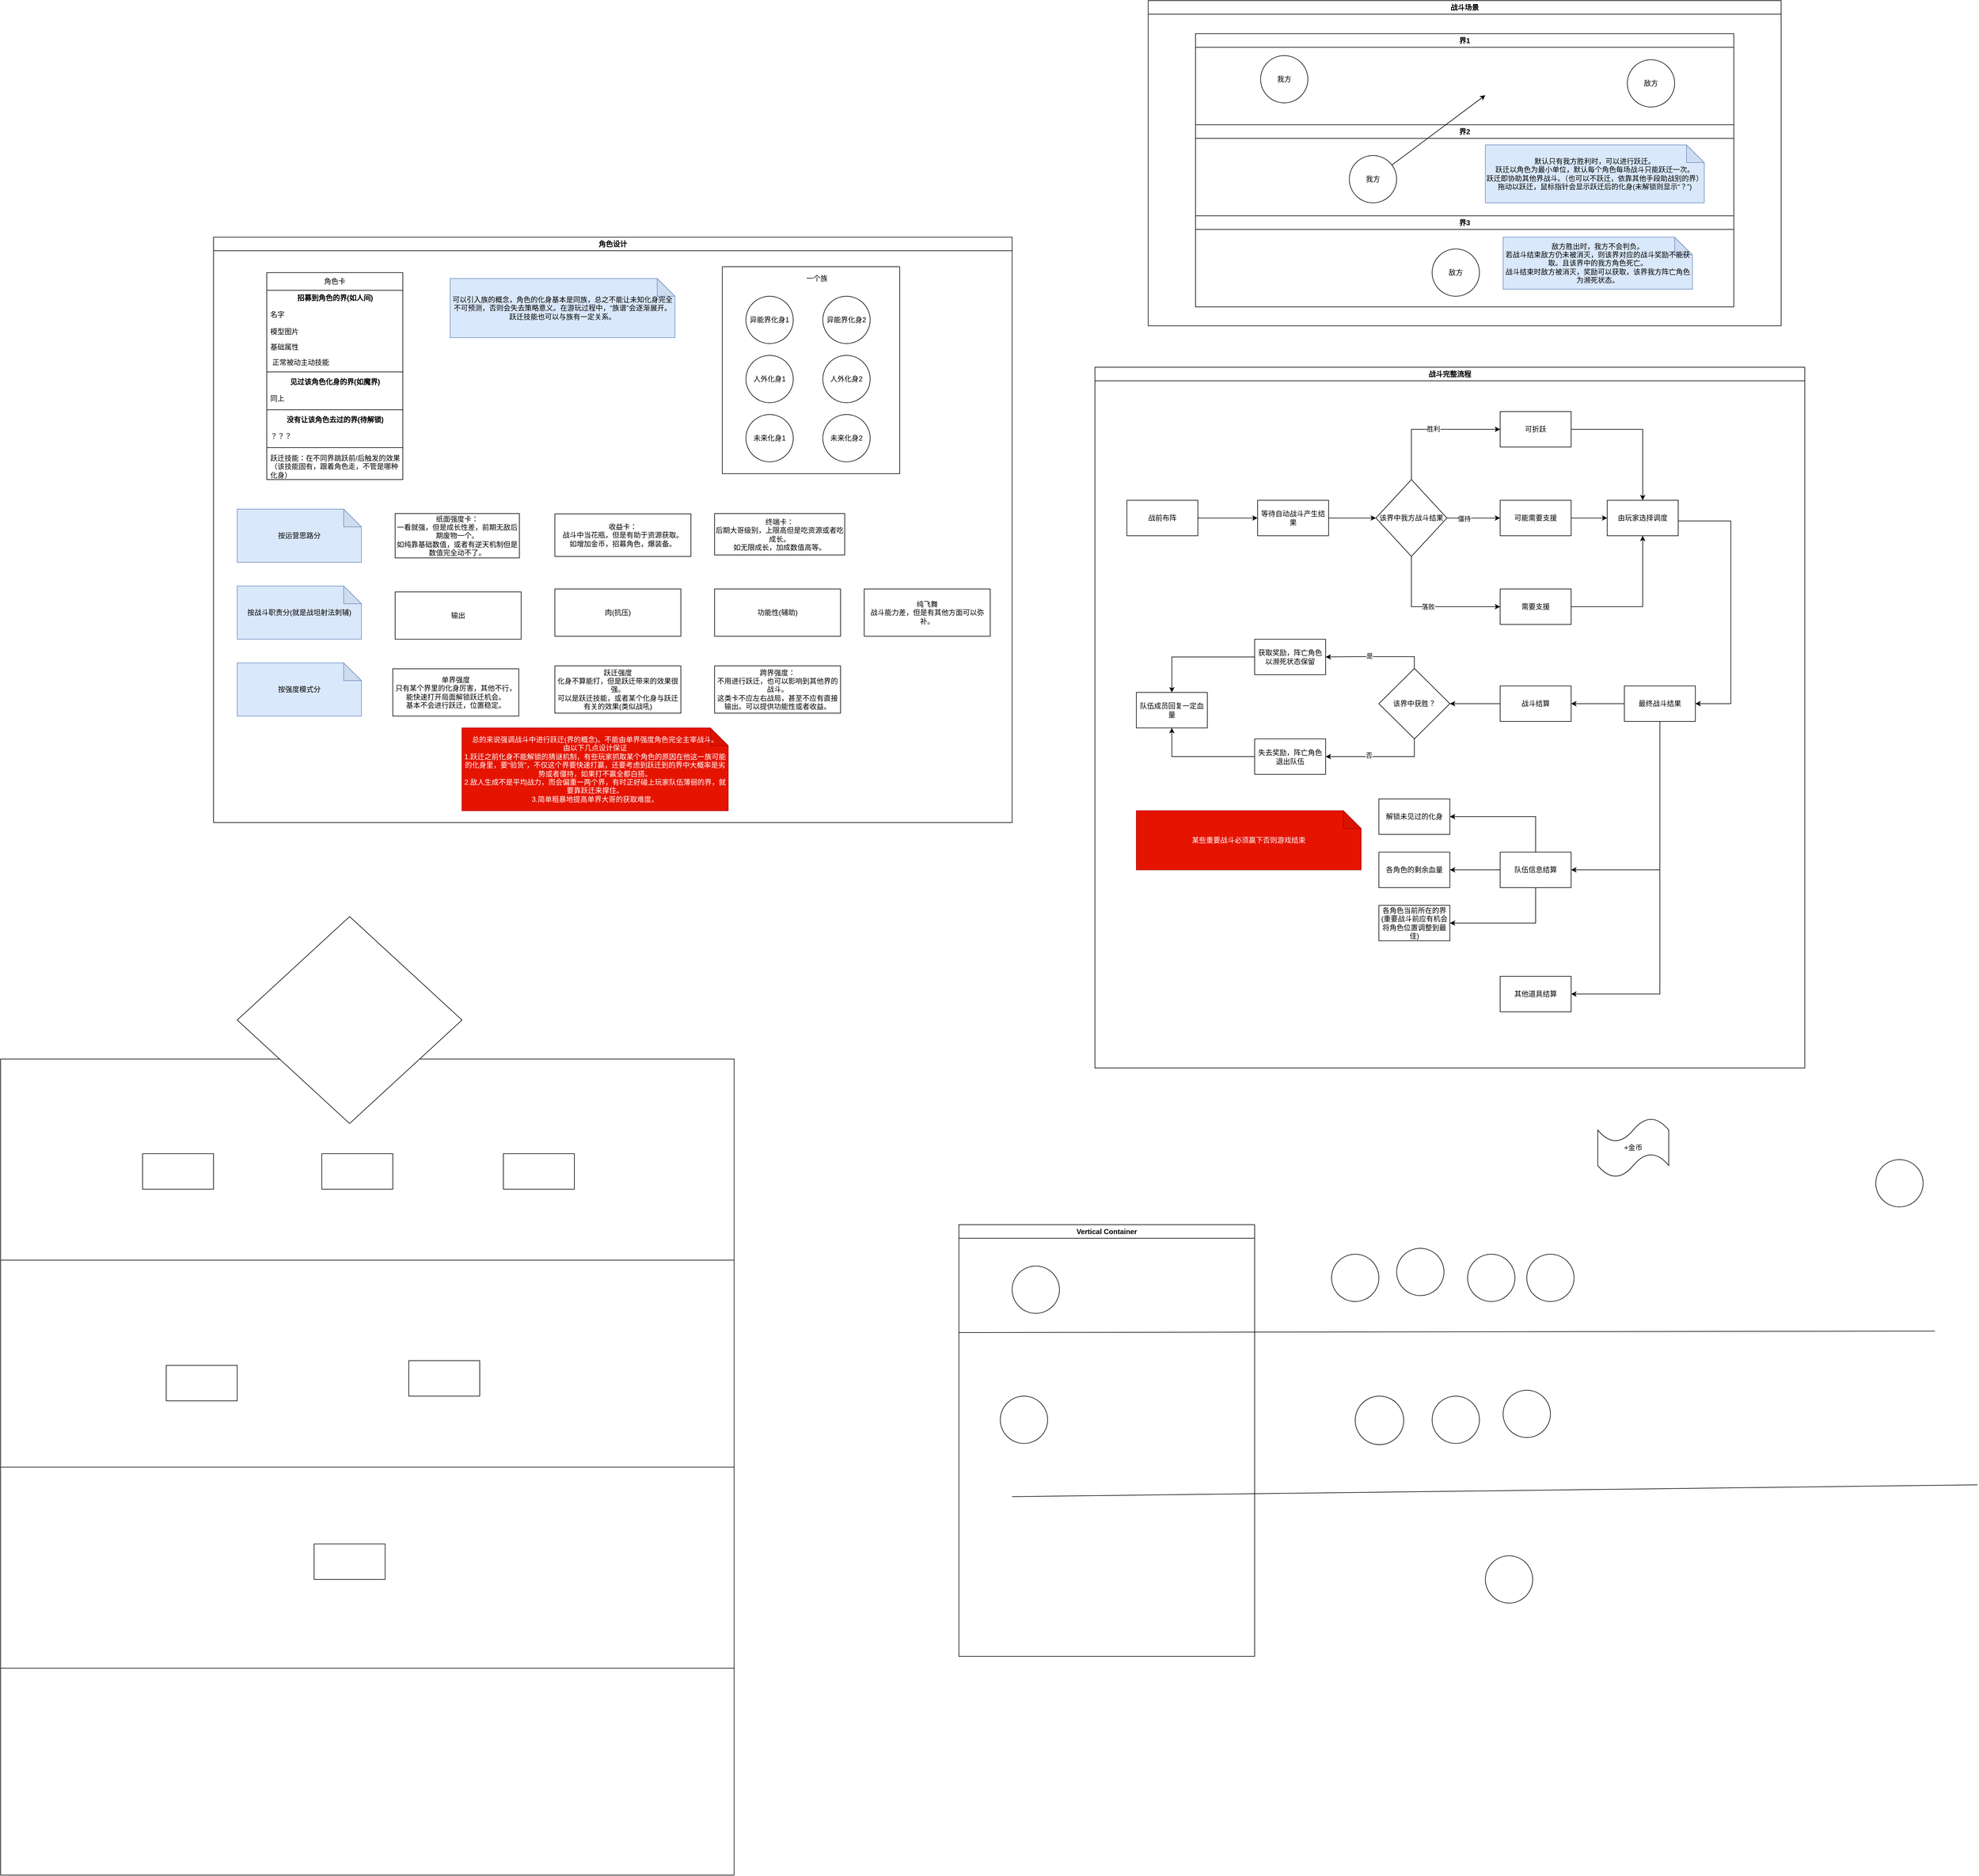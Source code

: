 <mxfile version="24.2.2" type="device">
  <diagram name="第 1 页" id="rUfabbWBfLY4oEphx8v-">
    <mxGraphModel dx="3552" dy="980" grid="1" gridSize="10" guides="1" tooltips="1" connect="1" arrows="1" fold="1" page="1" pageScale="1" pageWidth="827" pageHeight="1169" math="0" shadow="0">
      <root>
        <mxCell id="0" />
        <mxCell id="1" parent="0" />
        <mxCell id="XqKsK3HbnwIZBjqYY-Qo-3" value="角色卡" style="swimlane;fontStyle=0;childLayout=stackLayout;horizontal=1;startSize=30;horizontalStack=0;resizeParent=1;resizeParentMax=0;resizeLast=0;collapsible=1;marginBottom=0;whiteSpace=wrap;html=1;" parent="1" vertex="1">
          <mxGeometry x="-1040" y="490" width="230" height="350" as="geometry" />
        </mxCell>
        <mxCell id="XqKsK3HbnwIZBjqYY-Qo-9" value="招募到角色的界(如人间)" style="text;align=center;fontStyle=1;verticalAlign=middle;spacingLeft=3;spacingRight=3;strokeColor=none;rotatable=0;points=[[0,0.5],[1,0.5]];portConstraint=eastwest;html=1;" parent="XqKsK3HbnwIZBjqYY-Qo-3" vertex="1">
          <mxGeometry y="30" width="230" height="26" as="geometry" />
        </mxCell>
        <mxCell id="XqKsK3HbnwIZBjqYY-Qo-4" value="名字" style="text;strokeColor=none;fillColor=none;align=left;verticalAlign=middle;spacingLeft=4;spacingRight=4;overflow=hidden;points=[[0,0.5],[1,0.5]];portConstraint=eastwest;rotatable=0;whiteSpace=wrap;html=1;" parent="XqKsK3HbnwIZBjqYY-Qo-3" vertex="1">
          <mxGeometry y="56" width="230" height="30" as="geometry" />
        </mxCell>
        <mxCell id="XqKsK3HbnwIZBjqYY-Qo-10" value="模型图片" style="text;strokeColor=none;fillColor=none;align=left;verticalAlign=top;spacingLeft=4;spacingRight=4;overflow=hidden;rotatable=0;points=[[0,0.5],[1,0.5]];portConstraint=eastwest;whiteSpace=wrap;html=1;" parent="XqKsK3HbnwIZBjqYY-Qo-3" vertex="1">
          <mxGeometry y="86" width="230" height="26" as="geometry" />
        </mxCell>
        <mxCell id="XqKsK3HbnwIZBjqYY-Qo-12" value="基础属性" style="text;strokeColor=none;fillColor=none;align=left;verticalAlign=top;spacingLeft=4;spacingRight=4;overflow=hidden;rotatable=0;points=[[0,0.5],[1,0.5]];portConstraint=eastwest;whiteSpace=wrap;html=1;" parent="XqKsK3HbnwIZBjqYY-Qo-3" vertex="1">
          <mxGeometry y="112" width="230" height="26" as="geometry" />
        </mxCell>
        <mxCell id="XqKsK3HbnwIZBjqYY-Qo-13" value="&amp;nbsp;正常被动主动技能" style="text;strokeColor=none;fillColor=none;align=left;verticalAlign=top;spacingLeft=4;spacingRight=4;overflow=hidden;rotatable=0;points=[[0,0.5],[1,0.5]];portConstraint=eastwest;whiteSpace=wrap;html=1;" parent="XqKsK3HbnwIZBjqYY-Qo-3" vertex="1">
          <mxGeometry y="138" width="230" height="26" as="geometry" />
        </mxCell>
        <mxCell id="XqKsK3HbnwIZBjqYY-Qo-8" value="" style="line;strokeWidth=1;fillColor=none;align=left;verticalAlign=middle;spacingTop=-1;spacingLeft=3;spacingRight=3;rotatable=0;labelPosition=right;points=[];portConstraint=eastwest;strokeColor=inherit;" parent="XqKsK3HbnwIZBjqYY-Qo-3" vertex="1">
          <mxGeometry y="164" width="230" height="8" as="geometry" />
        </mxCell>
        <mxCell id="XqKsK3HbnwIZBjqYY-Qo-16" value="见过该角色化身的界(如魔界)" style="text;align=center;fontStyle=1;verticalAlign=middle;spacingLeft=3;spacingRight=3;strokeColor=none;rotatable=0;points=[[0,0.5],[1,0.5]];portConstraint=eastwest;html=1;" parent="XqKsK3HbnwIZBjqYY-Qo-3" vertex="1">
          <mxGeometry y="172" width="230" height="26" as="geometry" />
        </mxCell>
        <mxCell id="XqKsK3HbnwIZBjqYY-Qo-5" value="同上" style="text;strokeColor=none;fillColor=none;align=left;verticalAlign=middle;spacingLeft=4;spacingRight=4;overflow=hidden;points=[[0,0.5],[1,0.5]];portConstraint=eastwest;rotatable=0;whiteSpace=wrap;html=1;" parent="XqKsK3HbnwIZBjqYY-Qo-3" vertex="1">
          <mxGeometry y="198" width="230" height="30" as="geometry" />
        </mxCell>
        <mxCell id="XqKsK3HbnwIZBjqYY-Qo-15" value="" style="line;strokeWidth=1;fillColor=none;align=left;verticalAlign=middle;spacingTop=-1;spacingLeft=3;spacingRight=3;rotatable=0;labelPosition=right;points=[];portConstraint=eastwest;strokeColor=inherit;" parent="XqKsK3HbnwIZBjqYY-Qo-3" vertex="1">
          <mxGeometry y="228" width="230" height="8" as="geometry" />
        </mxCell>
        <mxCell id="XqKsK3HbnwIZBjqYY-Qo-17" value="没有让该角色去过的界(待解锁)" style="text;align=center;fontStyle=1;verticalAlign=middle;spacingLeft=3;spacingRight=3;strokeColor=none;rotatable=0;points=[[0,0.5],[1,0.5]];portConstraint=eastwest;html=1;" parent="XqKsK3HbnwIZBjqYY-Qo-3" vertex="1">
          <mxGeometry y="236" width="230" height="26" as="geometry" />
        </mxCell>
        <mxCell id="XqKsK3HbnwIZBjqYY-Qo-6" value="？？？" style="text;strokeColor=none;fillColor=none;align=left;verticalAlign=middle;spacingLeft=4;spacingRight=4;overflow=hidden;points=[[0,0.5],[1,0.5]];portConstraint=eastwest;rotatable=0;whiteSpace=wrap;html=1;" parent="XqKsK3HbnwIZBjqYY-Qo-3" vertex="1">
          <mxGeometry y="262" width="230" height="30" as="geometry" />
        </mxCell>
        <mxCell id="XqKsK3HbnwIZBjqYY-Qo-29" value="" style="line;strokeWidth=1;fillColor=none;align=left;verticalAlign=middle;spacingTop=-1;spacingLeft=3;spacingRight=3;rotatable=0;labelPosition=right;points=[];portConstraint=eastwest;strokeColor=inherit;" parent="XqKsK3HbnwIZBjqYY-Qo-3" vertex="1">
          <mxGeometry y="292" width="230" height="8" as="geometry" />
        </mxCell>
        <mxCell id="XqKsK3HbnwIZBjqYY-Qo-14" value="跃迁技能：在不同界跳跃前/后触发的效果（该技能固有，跟着角色走，不管是哪种化身）" style="text;strokeColor=none;fillColor=none;align=left;verticalAlign=top;spacingLeft=4;spacingRight=4;overflow=hidden;rotatable=0;points=[[0,0.5],[1,0.5]];portConstraint=eastwest;whiteSpace=wrap;html=1;" parent="XqKsK3HbnwIZBjqYY-Qo-3" vertex="1">
          <mxGeometry y="300" width="230" height="50" as="geometry" />
        </mxCell>
        <mxCell id="XqKsK3HbnwIZBjqYY-Qo-20" value="战斗场景" style="swimlane;whiteSpace=wrap;html=1;" parent="1" vertex="1">
          <mxGeometry x="450" y="30" width="1070" height="550" as="geometry" />
        </mxCell>
        <mxCell id="XqKsK3HbnwIZBjqYY-Qo-21" value="界1" style="swimlane;whiteSpace=wrap;html=1;" parent="XqKsK3HbnwIZBjqYY-Qo-20" vertex="1">
          <mxGeometry x="80" y="56" width="910" height="154" as="geometry" />
        </mxCell>
        <mxCell id="XqKsK3HbnwIZBjqYY-Qo-24" value="我方" style="ellipse;whiteSpace=wrap;html=1;aspect=fixed;" parent="XqKsK3HbnwIZBjqYY-Qo-21" vertex="1">
          <mxGeometry x="110" y="37" width="80" height="80" as="geometry" />
        </mxCell>
        <mxCell id="XqKsK3HbnwIZBjqYY-Qo-25" value="敌方" style="ellipse;whiteSpace=wrap;html=1;aspect=fixed;" parent="XqKsK3HbnwIZBjqYY-Qo-21" vertex="1">
          <mxGeometry x="730" y="44" width="80" height="80" as="geometry" />
        </mxCell>
        <mxCell id="XqKsK3HbnwIZBjqYY-Qo-22" value="界2" style="swimlane;whiteSpace=wrap;html=1;" parent="XqKsK3HbnwIZBjqYY-Qo-20" vertex="1">
          <mxGeometry x="80" y="210" width="910" height="154" as="geometry" />
        </mxCell>
        <mxCell id="XqKsK3HbnwIZBjqYY-Qo-26" value="我方" style="ellipse;whiteSpace=wrap;html=1;aspect=fixed;" parent="XqKsK3HbnwIZBjqYY-Qo-22" vertex="1">
          <mxGeometry x="260" y="52" width="80" height="80" as="geometry" />
        </mxCell>
        <mxCell id="XqKsK3HbnwIZBjqYY-Qo-27" value="" style="endArrow=classic;html=1;rounded=0;" parent="XqKsK3HbnwIZBjqYY-Qo-22" source="XqKsK3HbnwIZBjqYY-Qo-26" edge="1">
          <mxGeometry width="50" height="50" relative="1" as="geometry">
            <mxPoint x="520" y="110" as="sourcePoint" />
            <mxPoint x="490" y="-50" as="targetPoint" />
          </mxGeometry>
        </mxCell>
        <mxCell id="XqKsK3HbnwIZBjqYY-Qo-28" value="默认只有我方胜利时，可以进行跃迁。&lt;br&gt;跃迁以角色为最小单位，默认每个角色每场战斗只能跃迁一次。&lt;br&gt;跃迁即协助其他界战斗。（也可以不跃迁，依靠其他手段助战别的界）&lt;br&gt;拖动以跃迁，鼠标指针会显示跃迁后的化身(未解锁则显示“？”)" style="shape=note;whiteSpace=wrap;html=1;backgroundOutline=1;darkOpacity=0.05;fillColor=#dae8fc;strokeColor=#6c8ebf;" parent="XqKsK3HbnwIZBjqYY-Qo-22" vertex="1">
          <mxGeometry x="490" y="34" width="370" height="98" as="geometry" />
        </mxCell>
        <mxCell id="XqKsK3HbnwIZBjqYY-Qo-23" value="界3" style="swimlane;whiteSpace=wrap;html=1;" parent="XqKsK3HbnwIZBjqYY-Qo-20" vertex="1">
          <mxGeometry x="80" y="364" width="910" height="154" as="geometry" />
        </mxCell>
        <mxCell id="XqKsK3HbnwIZBjqYY-Qo-30" value="敌方" style="ellipse;whiteSpace=wrap;html=1;aspect=fixed;" parent="XqKsK3HbnwIZBjqYY-Qo-23" vertex="1">
          <mxGeometry x="400" y="56" width="80" height="80" as="geometry" />
        </mxCell>
        <mxCell id="XqKsK3HbnwIZBjqYY-Qo-35" value="敌方胜出时，我方不会判负。&lt;br&gt;若战斗结束敌方仍未被消灭，则该界对应的战斗奖励不能获取。且该界中的我方角色死亡。&lt;br&gt;战斗结束时敌方被消灭，奖励可以获取，该界我方阵亡角色为濒死状态。" style="shape=note;whiteSpace=wrap;html=1;backgroundOutline=1;darkOpacity=0.05;fillColor=#dae8fc;strokeColor=#6c8ebf;" parent="XqKsK3HbnwIZBjqYY-Qo-23" vertex="1">
          <mxGeometry x="520" y="36" width="320" height="88" as="geometry" />
        </mxCell>
        <mxCell id="XqKsK3HbnwIZBjqYY-Qo-84" value="战斗完整流程" style="swimlane;whiteSpace=wrap;html=1;" parent="1" vertex="1">
          <mxGeometry x="360" y="650" width="1200" height="1185" as="geometry" />
        </mxCell>
        <mxCell id="XqKsK3HbnwIZBjqYY-Qo-56" style="edgeStyle=orthogonalEdgeStyle;rounded=0;orthogonalLoop=1;jettySize=auto;html=1;" parent="XqKsK3HbnwIZBjqYY-Qo-84" source="XqKsK3HbnwIZBjqYY-Qo-36" target="XqKsK3HbnwIZBjqYY-Qo-37" edge="1">
          <mxGeometry relative="1" as="geometry" />
        </mxCell>
        <mxCell id="XqKsK3HbnwIZBjqYY-Qo-36" value="战前布阵" style="rounded=0;whiteSpace=wrap;html=1;" parent="XqKsK3HbnwIZBjqYY-Qo-84" vertex="1">
          <mxGeometry x="54" y="225" width="120" height="60" as="geometry" />
        </mxCell>
        <mxCell id="XqKsK3HbnwIZBjqYY-Qo-57" style="edgeStyle=orthogonalEdgeStyle;rounded=0;orthogonalLoop=1;jettySize=auto;html=1;" parent="XqKsK3HbnwIZBjqYY-Qo-84" source="XqKsK3HbnwIZBjqYY-Qo-37" target="XqKsK3HbnwIZBjqYY-Qo-38" edge="1">
          <mxGeometry relative="1" as="geometry" />
        </mxCell>
        <mxCell id="XqKsK3HbnwIZBjqYY-Qo-37" value="等待自动战斗产生结果" style="rounded=0;whiteSpace=wrap;html=1;" parent="XqKsK3HbnwIZBjqYY-Qo-84" vertex="1">
          <mxGeometry x="275" y="225" width="120" height="60" as="geometry" />
        </mxCell>
        <mxCell id="XqKsK3HbnwIZBjqYY-Qo-58" style="edgeStyle=orthogonalEdgeStyle;rounded=0;orthogonalLoop=1;jettySize=auto;html=1;" parent="XqKsK3HbnwIZBjqYY-Qo-84" source="XqKsK3HbnwIZBjqYY-Qo-38" target="XqKsK3HbnwIZBjqYY-Qo-41" edge="1">
          <mxGeometry relative="1" as="geometry" />
        </mxCell>
        <mxCell id="XqKsK3HbnwIZBjqYY-Qo-103" value="僵持" style="edgeLabel;html=1;align=center;verticalAlign=middle;resizable=0;points=[];" parent="XqKsK3HbnwIZBjqYY-Qo-58" vertex="1" connectable="0">
          <mxGeometry x="-0.364" y="-1" relative="1" as="geometry">
            <mxPoint as="offset" />
          </mxGeometry>
        </mxCell>
        <mxCell id="XqKsK3HbnwIZBjqYY-Qo-61" style="edgeStyle=orthogonalEdgeStyle;rounded=0;orthogonalLoop=1;jettySize=auto;html=1;" parent="XqKsK3HbnwIZBjqYY-Qo-84" source="XqKsK3HbnwIZBjqYY-Qo-38" target="XqKsK3HbnwIZBjqYY-Qo-39" edge="1">
          <mxGeometry relative="1" as="geometry">
            <Array as="points">
              <mxPoint x="535" y="105" />
            </Array>
          </mxGeometry>
        </mxCell>
        <mxCell id="XqKsK3HbnwIZBjqYY-Qo-102" value="胜利" style="edgeLabel;html=1;align=center;verticalAlign=middle;resizable=0;points=[];" parent="XqKsK3HbnwIZBjqYY-Qo-61" vertex="1" connectable="0">
          <mxGeometry x="0.032" y="1" relative="1" as="geometry">
            <mxPoint as="offset" />
          </mxGeometry>
        </mxCell>
        <mxCell id="XqKsK3HbnwIZBjqYY-Qo-38" value="该界中我方战斗结果" style="rhombus;whiteSpace=wrap;html=1;" parent="XqKsK3HbnwIZBjqYY-Qo-84" vertex="1">
          <mxGeometry x="475" y="190" width="120" height="130" as="geometry" />
        </mxCell>
        <mxCell id="XqKsK3HbnwIZBjqYY-Qo-62" style="edgeStyle=orthogonalEdgeStyle;rounded=0;orthogonalLoop=1;jettySize=auto;html=1;" parent="XqKsK3HbnwIZBjqYY-Qo-84" source="XqKsK3HbnwIZBjqYY-Qo-39" target="XqKsK3HbnwIZBjqYY-Qo-44" edge="1">
          <mxGeometry relative="1" as="geometry" />
        </mxCell>
        <mxCell id="XqKsK3HbnwIZBjqYY-Qo-39" value="可折跃" style="rounded=0;whiteSpace=wrap;html=1;" parent="XqKsK3HbnwIZBjqYY-Qo-84" vertex="1">
          <mxGeometry x="685" y="75" width="120" height="60" as="geometry" />
        </mxCell>
        <mxCell id="XqKsK3HbnwIZBjqYY-Qo-63" style="edgeStyle=orthogonalEdgeStyle;rounded=0;orthogonalLoop=1;jettySize=auto;html=1;" parent="XqKsK3HbnwIZBjqYY-Qo-84" source="XqKsK3HbnwIZBjqYY-Qo-41" target="XqKsK3HbnwIZBjqYY-Qo-44" edge="1">
          <mxGeometry relative="1" as="geometry" />
        </mxCell>
        <mxCell id="XqKsK3HbnwIZBjqYY-Qo-41" value="可能需要支援" style="rounded=0;whiteSpace=wrap;html=1;" parent="XqKsK3HbnwIZBjqYY-Qo-84" vertex="1">
          <mxGeometry x="685" y="225" width="120" height="60" as="geometry" />
        </mxCell>
        <mxCell id="XqKsK3HbnwIZBjqYY-Qo-64" style="edgeStyle=orthogonalEdgeStyle;rounded=0;orthogonalLoop=1;jettySize=auto;html=1;" parent="XqKsK3HbnwIZBjqYY-Qo-84" source="XqKsK3HbnwIZBjqYY-Qo-42" target="XqKsK3HbnwIZBjqYY-Qo-44" edge="1">
          <mxGeometry relative="1" as="geometry" />
        </mxCell>
        <mxCell id="XqKsK3HbnwIZBjqYY-Qo-42" value="需要支援" style="rounded=0;whiteSpace=wrap;html=1;" parent="XqKsK3HbnwIZBjqYY-Qo-84" vertex="1">
          <mxGeometry x="685" y="375" width="120" height="60" as="geometry" />
        </mxCell>
        <mxCell id="XqKsK3HbnwIZBjqYY-Qo-65" style="edgeStyle=orthogonalEdgeStyle;rounded=0;orthogonalLoop=1;jettySize=auto;html=1;" parent="XqKsK3HbnwIZBjqYY-Qo-84" source="XqKsK3HbnwIZBjqYY-Qo-44" target="XqKsK3HbnwIZBjqYY-Qo-45" edge="1">
          <mxGeometry relative="1" as="geometry">
            <mxPoint x="1165" y="610" as="targetPoint" />
            <mxPoint x="1075" y="300" as="sourcePoint" />
            <Array as="points">
              <mxPoint x="1075" y="260" />
              <mxPoint x="1075" y="569" />
            </Array>
          </mxGeometry>
        </mxCell>
        <mxCell id="XqKsK3HbnwIZBjqYY-Qo-44" value="由玩家选择调度" style="rounded=0;whiteSpace=wrap;html=1;" parent="XqKsK3HbnwIZBjqYY-Qo-84" vertex="1">
          <mxGeometry x="866" y="225" width="120" height="60" as="geometry" />
        </mxCell>
        <mxCell id="XqKsK3HbnwIZBjqYY-Qo-67" style="edgeStyle=orthogonalEdgeStyle;rounded=0;orthogonalLoop=1;jettySize=auto;html=1;" parent="XqKsK3HbnwIZBjqYY-Qo-84" source="XqKsK3HbnwIZBjqYY-Qo-45" target="XqKsK3HbnwIZBjqYY-Qo-50" edge="1">
          <mxGeometry relative="1" as="geometry" />
        </mxCell>
        <mxCell id="XqKsK3HbnwIZBjqYY-Qo-79" style="edgeStyle=orthogonalEdgeStyle;rounded=0;orthogonalLoop=1;jettySize=auto;html=1;" parent="XqKsK3HbnwIZBjqYY-Qo-84" source="XqKsK3HbnwIZBjqYY-Qo-45" target="XqKsK3HbnwIZBjqYY-Qo-51" edge="1">
          <mxGeometry relative="1" as="geometry">
            <Array as="points">
              <mxPoint x="955" y="850" />
            </Array>
          </mxGeometry>
        </mxCell>
        <mxCell id="XqKsK3HbnwIZBjqYY-Qo-83" style="edgeStyle=orthogonalEdgeStyle;rounded=0;orthogonalLoop=1;jettySize=auto;html=1;" parent="XqKsK3HbnwIZBjqYY-Qo-84" source="XqKsK3HbnwIZBjqYY-Qo-45" target="XqKsK3HbnwIZBjqYY-Qo-55" edge="1">
          <mxGeometry relative="1" as="geometry">
            <Array as="points">
              <mxPoint x="955" y="1060" />
            </Array>
          </mxGeometry>
        </mxCell>
        <mxCell id="XqKsK3HbnwIZBjqYY-Qo-45" value="最终战斗结果" style="rounded=0;whiteSpace=wrap;html=1;" parent="XqKsK3HbnwIZBjqYY-Qo-84" vertex="1">
          <mxGeometry x="895" y="539" width="120" height="60" as="geometry" />
        </mxCell>
        <mxCell id="XqKsK3HbnwIZBjqYY-Qo-71" style="edgeStyle=orthogonalEdgeStyle;rounded=0;orthogonalLoop=1;jettySize=auto;html=1;exitX=0.5;exitY=0;exitDx=0;exitDy=0;" parent="XqKsK3HbnwIZBjqYY-Qo-84" source="XqKsK3HbnwIZBjqYY-Qo-46" target="XqKsK3HbnwIZBjqYY-Qo-47" edge="1">
          <mxGeometry relative="1" as="geometry">
            <mxPoint x="435" y="480" as="targetPoint" />
          </mxGeometry>
        </mxCell>
        <mxCell id="XqKsK3HbnwIZBjqYY-Qo-106" value="是" style="edgeLabel;html=1;align=center;verticalAlign=middle;resizable=0;points=[];" parent="XqKsK3HbnwIZBjqYY-Qo-71" vertex="1" connectable="0">
          <mxGeometry x="0.126" y="-2" relative="1" as="geometry">
            <mxPoint as="offset" />
          </mxGeometry>
        </mxCell>
        <mxCell id="XqKsK3HbnwIZBjqYY-Qo-74" style="edgeStyle=orthogonalEdgeStyle;rounded=0;orthogonalLoop=1;jettySize=auto;html=1;exitX=0.5;exitY=1;exitDx=0;exitDy=0;" parent="XqKsK3HbnwIZBjqYY-Qo-84" source="XqKsK3HbnwIZBjqYY-Qo-46" target="XqKsK3HbnwIZBjqYY-Qo-48" edge="1">
          <mxGeometry relative="1" as="geometry" />
        </mxCell>
        <mxCell id="XqKsK3HbnwIZBjqYY-Qo-107" value="否" style="edgeLabel;html=1;align=center;verticalAlign=middle;resizable=0;points=[];" parent="XqKsK3HbnwIZBjqYY-Qo-74" vertex="1" connectable="0">
          <mxGeometry x="0.178" y="-3" relative="1" as="geometry">
            <mxPoint x="-1" as="offset" />
          </mxGeometry>
        </mxCell>
        <mxCell id="XqKsK3HbnwIZBjqYY-Qo-46" value="该界中获胜？" style="rhombus;whiteSpace=wrap;html=1;" parent="XqKsK3HbnwIZBjqYY-Qo-84" vertex="1">
          <mxGeometry x="480" y="509.5" width="120" height="119" as="geometry" />
        </mxCell>
        <mxCell id="XqKsK3HbnwIZBjqYY-Qo-77" style="edgeStyle=orthogonalEdgeStyle;rounded=0;orthogonalLoop=1;jettySize=auto;html=1;" parent="XqKsK3HbnwIZBjqYY-Qo-84" source="XqKsK3HbnwIZBjqYY-Qo-47" target="XqKsK3HbnwIZBjqYY-Qo-49" edge="1">
          <mxGeometry relative="1" as="geometry" />
        </mxCell>
        <mxCell id="XqKsK3HbnwIZBjqYY-Qo-47" value="获取奖励，阵亡角色以濒死状态保留" style="rounded=0;whiteSpace=wrap;html=1;" parent="XqKsK3HbnwIZBjqYY-Qo-84" vertex="1">
          <mxGeometry x="270" y="460" width="120" height="60" as="geometry" />
        </mxCell>
        <mxCell id="XqKsK3HbnwIZBjqYY-Qo-78" style="edgeStyle=orthogonalEdgeStyle;rounded=0;orthogonalLoop=1;jettySize=auto;html=1;" parent="XqKsK3HbnwIZBjqYY-Qo-84" source="XqKsK3HbnwIZBjqYY-Qo-48" target="XqKsK3HbnwIZBjqYY-Qo-49" edge="1">
          <mxGeometry relative="1" as="geometry" />
        </mxCell>
        <mxCell id="XqKsK3HbnwIZBjqYY-Qo-48" value="失去奖励，阵亡角色退出队伍" style="rounded=0;whiteSpace=wrap;html=1;" parent="XqKsK3HbnwIZBjqYY-Qo-84" vertex="1">
          <mxGeometry x="270" y="628.5" width="120" height="60" as="geometry" />
        </mxCell>
        <mxCell id="XqKsK3HbnwIZBjqYY-Qo-49" value="队伍成员回复一定血量" style="rounded=0;whiteSpace=wrap;html=1;" parent="XqKsK3HbnwIZBjqYY-Qo-84" vertex="1">
          <mxGeometry x="70" y="550" width="120" height="60" as="geometry" />
        </mxCell>
        <mxCell id="XqKsK3HbnwIZBjqYY-Qo-68" style="edgeStyle=orthogonalEdgeStyle;rounded=0;orthogonalLoop=1;jettySize=auto;html=1;" parent="XqKsK3HbnwIZBjqYY-Qo-84" source="XqKsK3HbnwIZBjqYY-Qo-50" target="XqKsK3HbnwIZBjqYY-Qo-46" edge="1">
          <mxGeometry relative="1" as="geometry" />
        </mxCell>
        <mxCell id="XqKsK3HbnwIZBjqYY-Qo-50" value="战斗结算" style="rounded=0;whiteSpace=wrap;html=1;" parent="XqKsK3HbnwIZBjqYY-Qo-84" vertex="1">
          <mxGeometry x="685" y="539" width="120" height="60" as="geometry" />
        </mxCell>
        <mxCell id="XqKsK3HbnwIZBjqYY-Qo-80" style="edgeStyle=orthogonalEdgeStyle;rounded=0;orthogonalLoop=1;jettySize=auto;html=1;" parent="XqKsK3HbnwIZBjqYY-Qo-84" source="XqKsK3HbnwIZBjqYY-Qo-51" target="XqKsK3HbnwIZBjqYY-Qo-52" edge="1">
          <mxGeometry relative="1" as="geometry">
            <Array as="points">
              <mxPoint x="745" y="760" />
            </Array>
          </mxGeometry>
        </mxCell>
        <mxCell id="XqKsK3HbnwIZBjqYY-Qo-81" style="edgeStyle=orthogonalEdgeStyle;rounded=0;orthogonalLoop=1;jettySize=auto;html=1;" parent="XqKsK3HbnwIZBjqYY-Qo-84" source="XqKsK3HbnwIZBjqYY-Qo-51" target="XqKsK3HbnwIZBjqYY-Qo-53" edge="1">
          <mxGeometry relative="1" as="geometry" />
        </mxCell>
        <mxCell id="XqKsK3HbnwIZBjqYY-Qo-82" style="edgeStyle=orthogonalEdgeStyle;rounded=0;orthogonalLoop=1;jettySize=auto;html=1;" parent="XqKsK3HbnwIZBjqYY-Qo-84" source="XqKsK3HbnwIZBjqYY-Qo-51" target="XqKsK3HbnwIZBjqYY-Qo-54" edge="1">
          <mxGeometry relative="1" as="geometry">
            <Array as="points">
              <mxPoint x="745" y="940" />
            </Array>
          </mxGeometry>
        </mxCell>
        <mxCell id="XqKsK3HbnwIZBjqYY-Qo-51" value="队伍信息结算" style="rounded=0;whiteSpace=wrap;html=1;" parent="XqKsK3HbnwIZBjqYY-Qo-84" vertex="1">
          <mxGeometry x="685" y="820" width="120" height="60" as="geometry" />
        </mxCell>
        <mxCell id="XqKsK3HbnwIZBjqYY-Qo-52" value="解锁未见过的化身" style="rounded=0;whiteSpace=wrap;html=1;" parent="XqKsK3HbnwIZBjqYY-Qo-84" vertex="1">
          <mxGeometry x="480" y="730" width="120" height="60" as="geometry" />
        </mxCell>
        <mxCell id="XqKsK3HbnwIZBjqYY-Qo-53" value="各角色的剩余血量" style="rounded=0;whiteSpace=wrap;html=1;" parent="XqKsK3HbnwIZBjqYY-Qo-84" vertex="1">
          <mxGeometry x="480" y="820" width="120" height="60" as="geometry" />
        </mxCell>
        <mxCell id="XqKsK3HbnwIZBjqYY-Qo-54" value="各角色当前所在的界&lt;br&gt;(重要战斗前应有机会将角色位置调整到最佳)" style="rounded=0;whiteSpace=wrap;html=1;" parent="XqKsK3HbnwIZBjqYY-Qo-84" vertex="1">
          <mxGeometry x="480" y="910" width="120" height="60" as="geometry" />
        </mxCell>
        <mxCell id="XqKsK3HbnwIZBjqYY-Qo-55" value="其他道具结算" style="rounded=0;whiteSpace=wrap;html=1;" parent="XqKsK3HbnwIZBjqYY-Qo-84" vertex="1">
          <mxGeometry x="685" y="1030" width="120" height="60" as="geometry" />
        </mxCell>
        <mxCell id="XqKsK3HbnwIZBjqYY-Qo-60" style="edgeStyle=orthogonalEdgeStyle;rounded=0;orthogonalLoop=1;jettySize=auto;html=1;exitX=0.5;exitY=1;exitDx=0;exitDy=0;" parent="XqKsK3HbnwIZBjqYY-Qo-84" source="XqKsK3HbnwIZBjqYY-Qo-38" target="XqKsK3HbnwIZBjqYY-Qo-42" edge="1">
          <mxGeometry relative="1" as="geometry">
            <mxPoint x="605" y="265" as="sourcePoint" />
            <mxPoint x="695" y="265" as="targetPoint" />
            <Array as="points">
              <mxPoint x="535" y="405" />
            </Array>
          </mxGeometry>
        </mxCell>
        <mxCell id="XqKsK3HbnwIZBjqYY-Qo-105" value="落败" style="edgeLabel;html=1;align=center;verticalAlign=middle;resizable=0;points=[];" parent="XqKsK3HbnwIZBjqYY-Qo-60" vertex="1" connectable="0">
          <mxGeometry x="-0.041" relative="1" as="geometry">
            <mxPoint as="offset" />
          </mxGeometry>
        </mxCell>
        <mxCell id="XqKsK3HbnwIZBjqYY-Qo-101" value="某些重要战斗必须赢下否则游戏结束" style="shape=note;whiteSpace=wrap;html=1;backgroundOutline=1;darkOpacity=0.05;fillColor=#e51400;strokeColor=#B20000;fontColor=#ffffff;" parent="XqKsK3HbnwIZBjqYY-Qo-84" vertex="1">
          <mxGeometry x="70" y="750" width="380" height="100" as="geometry" />
        </mxCell>
        <mxCell id="XqKsK3HbnwIZBjqYY-Qo-85" value="角色设计" style="swimlane;whiteSpace=wrap;html=1;" parent="1" vertex="1">
          <mxGeometry x="-1130" y="430" width="1350" height="990" as="geometry" />
        </mxCell>
        <mxCell id="XqKsK3HbnwIZBjqYY-Qo-86" value="按运营思路分" style="shape=note;whiteSpace=wrap;html=1;backgroundOutline=1;darkOpacity=0.05;fillColor=#dae8fc;strokeColor=#6c8ebf;" parent="XqKsK3HbnwIZBjqYY-Qo-85" vertex="1">
          <mxGeometry x="40" y="460" width="210" height="90" as="geometry" />
        </mxCell>
        <mxCell id="XqKsK3HbnwIZBjqYY-Qo-87" value="纸面强度卡：&lt;div&gt;一看就强，但是成长性差，前期无敌后期废物一个。&lt;br&gt;如纯靠基础数值，或者有逆天机制但是数值完全动不了。&lt;/div&gt;" style="rounded=0;whiteSpace=wrap;html=1;" parent="XqKsK3HbnwIZBjqYY-Qo-85" vertex="1">
          <mxGeometry x="307" y="467.5" width="210" height="75" as="geometry" />
        </mxCell>
        <mxCell id="XqKsK3HbnwIZBjqYY-Qo-88" value="收益卡：&lt;br&gt;战斗中当花瓶，但是有助于资源获取。&lt;br&gt;如增加金币，招募角色，爆装备。" style="rounded=0;whiteSpace=wrap;html=1;" parent="XqKsK3HbnwIZBjqYY-Qo-85" vertex="1">
          <mxGeometry x="577" y="468" width="230" height="72" as="geometry" />
        </mxCell>
        <mxCell id="XqKsK3HbnwIZBjqYY-Qo-89" value="终端卡：&lt;div&gt;后期大哥级别，上限高但是吃资源或者吃成长。&lt;br&gt;如无限成长，加成数值高等。&lt;/div&gt;" style="rounded=0;whiteSpace=wrap;html=1;" parent="XqKsK3HbnwIZBjqYY-Qo-85" vertex="1">
          <mxGeometry x="847" y="467.5" width="220" height="70" as="geometry" />
        </mxCell>
        <mxCell id="XqKsK3HbnwIZBjqYY-Qo-90" value="按战斗职责分(就是战坦射法刺辅)" style="shape=note;whiteSpace=wrap;html=1;backgroundOutline=1;darkOpacity=0.05;fillColor=#dae8fc;strokeColor=#6c8ebf;" parent="XqKsK3HbnwIZBjqYY-Qo-85" vertex="1">
          <mxGeometry x="40" y="590" width="210" height="90" as="geometry" />
        </mxCell>
        <mxCell id="XqKsK3HbnwIZBjqYY-Qo-91" value="输出" style="rounded=0;whiteSpace=wrap;html=1;" parent="XqKsK3HbnwIZBjqYY-Qo-85" vertex="1">
          <mxGeometry x="307" y="600" width="213" height="80" as="geometry" />
        </mxCell>
        <mxCell id="XqKsK3HbnwIZBjqYY-Qo-92" value="肉(抗压)" style="rounded=0;whiteSpace=wrap;html=1;" parent="XqKsK3HbnwIZBjqYY-Qo-85" vertex="1">
          <mxGeometry x="577" y="595" width="213" height="80" as="geometry" />
        </mxCell>
        <mxCell id="XqKsK3HbnwIZBjqYY-Qo-93" value="功能性(辅助)" style="rounded=0;whiteSpace=wrap;html=1;" parent="XqKsK3HbnwIZBjqYY-Qo-85" vertex="1">
          <mxGeometry x="847" y="595" width="213" height="80" as="geometry" />
        </mxCell>
        <mxCell id="XqKsK3HbnwIZBjqYY-Qo-94" value="按强度模式分" style="shape=note;whiteSpace=wrap;html=1;backgroundOutline=1;darkOpacity=0.05;fillColor=#dae8fc;strokeColor=#6c8ebf;" parent="XqKsK3HbnwIZBjqYY-Qo-85" vertex="1">
          <mxGeometry x="40" y="720" width="210" height="90" as="geometry" />
        </mxCell>
        <mxCell id="XqKsK3HbnwIZBjqYY-Qo-95" value="单界强度&lt;br&gt;只有某个界里的化身厉害，其他不行，能快速打开局面解锁跃迁机会。&lt;br&gt;基本不会进行跃迁，位置稳定。" style="rounded=0;whiteSpace=wrap;html=1;" parent="XqKsK3HbnwIZBjqYY-Qo-85" vertex="1">
          <mxGeometry x="303" y="730" width="213" height="80" as="geometry" />
        </mxCell>
        <mxCell id="XqKsK3HbnwIZBjqYY-Qo-96" value="跃迁强度&lt;br&gt;化身不算能打，但是跃迁带来的效果很强。&lt;br&gt;可以是跃迁技能，或者某个化身与跃迁有关的效果(类似战吼)" style="rounded=0;whiteSpace=wrap;html=1;" parent="XqKsK3HbnwIZBjqYY-Qo-85" vertex="1">
          <mxGeometry x="577" y="725" width="213" height="80" as="geometry" />
        </mxCell>
        <mxCell id="XqKsK3HbnwIZBjqYY-Qo-97" value="跨界强度：&lt;br&gt;不用进行跃迁，也可以影响到其他界的战斗。&lt;br&gt;这类卡不应左右战局，甚至不应有直接输出。可以提供功能性或者收益。" style="rounded=0;whiteSpace=wrap;html=1;" parent="XqKsK3HbnwIZBjqYY-Qo-85" vertex="1">
          <mxGeometry x="847" y="725" width="213" height="80" as="geometry" />
        </mxCell>
        <mxCell id="XqKsK3HbnwIZBjqYY-Qo-98" value="可以引入族的概念，角色的化身基本是同族，总之不能让未知化身完全不可预测，否则会失去策略意义。在游玩过程中，“族谱”会逐渐展开。&lt;br&gt;跃迁技能也可以与族有一定关系。" style="shape=note;whiteSpace=wrap;html=1;backgroundOutline=1;darkOpacity=0.05;fillColor=#dae8fc;strokeColor=#6c8ebf;" parent="XqKsK3HbnwIZBjqYY-Qo-85" vertex="1">
          <mxGeometry x="400" y="70" width="380" height="100" as="geometry" />
        </mxCell>
        <mxCell id="XqKsK3HbnwIZBjqYY-Qo-99" value="总的来说强调战斗中进行跃迁(界的概念)。不能由单界强度角色完全主宰战斗。&lt;br&gt;由以下几点设计保证&lt;br&gt;1.跃迁之前化身不能解锁的猜谜机制，有些玩家抓取某个角色的原因在他这一族可能的化身里，要“验货”，不仅这个界要快速打赢，还要考虑到跃迁到的界中大概率是劣势或者僵持，如果打不赢全都白搭。&lt;br&gt;2.敌人生成不是平均战力，而会偏重一两个界，有时正好碰上玩家队伍薄弱的界，就要靠跃迁来撑住。&lt;br&gt;3.简单粗暴地提高单界大哥的获取难度。" style="shape=note;whiteSpace=wrap;html=1;backgroundOutline=1;darkOpacity=0.05;fillColor=#e51400;strokeColor=#B20000;fontColor=#ffffff;" parent="XqKsK3HbnwIZBjqYY-Qo-85" vertex="1">
          <mxGeometry x="420" y="830" width="450" height="140" as="geometry" />
        </mxCell>
        <mxCell id="XqKsK3HbnwIZBjqYY-Qo-100" value="纯飞舞&lt;br&gt;战斗能力差，但是有其他方面可以弥补。" style="rounded=0;whiteSpace=wrap;html=1;" parent="XqKsK3HbnwIZBjqYY-Qo-85" vertex="1">
          <mxGeometry x="1100" y="595" width="213" height="80" as="geometry" />
        </mxCell>
        <mxCell id="Cr3YdzHvAbcoI9NFojB_-23" value="一个族" style="text;html=1;align=center;verticalAlign=middle;whiteSpace=wrap;rounded=0;" vertex="1" parent="XqKsK3HbnwIZBjqYY-Qo-85">
          <mxGeometry x="960" y="50" width="120" height="40" as="geometry" />
        </mxCell>
        <mxCell id="Cr3YdzHvAbcoI9NFojB_-42" value="异能界化身1" style="ellipse;whiteSpace=wrap;html=1;aspect=fixed;" vertex="1" parent="XqKsK3HbnwIZBjqYY-Qo-85">
          <mxGeometry x="900" y="100" width="80" height="80" as="geometry" />
        </mxCell>
        <mxCell id="Cr3YdzHvAbcoI9NFojB_-44" value="人外化身1" style="ellipse;whiteSpace=wrap;html=1;aspect=fixed;" vertex="1" parent="XqKsK3HbnwIZBjqYY-Qo-85">
          <mxGeometry x="900" y="200" width="80" height="80" as="geometry" />
        </mxCell>
        <mxCell id="Cr3YdzHvAbcoI9NFojB_-45" value="未来化身1" style="ellipse;whiteSpace=wrap;html=1;aspect=fixed;" vertex="1" parent="XqKsK3HbnwIZBjqYY-Qo-85">
          <mxGeometry x="900" y="300" width="80" height="80" as="geometry" />
        </mxCell>
        <mxCell id="Cr3YdzHvAbcoI9NFojB_-46" value="异能界化身2" style="ellipse;whiteSpace=wrap;html=1;aspect=fixed;" vertex="1" parent="XqKsK3HbnwIZBjqYY-Qo-85">
          <mxGeometry x="1030" y="100" width="80" height="80" as="geometry" />
        </mxCell>
        <mxCell id="Cr3YdzHvAbcoI9NFojB_-47" value="人外化身2" style="ellipse;whiteSpace=wrap;html=1;aspect=fixed;" vertex="1" parent="XqKsK3HbnwIZBjqYY-Qo-85">
          <mxGeometry x="1030" y="200" width="80" height="80" as="geometry" />
        </mxCell>
        <mxCell id="Cr3YdzHvAbcoI9NFojB_-48" value="未来化身2" style="ellipse;whiteSpace=wrap;html=1;aspect=fixed;" vertex="1" parent="XqKsK3HbnwIZBjqYY-Qo-85">
          <mxGeometry x="1030" y="300" width="80" height="80" as="geometry" />
        </mxCell>
        <mxCell id="Cr3YdzHvAbcoI9NFojB_-49" value="" style="swimlane;startSize=0;" vertex="1" parent="XqKsK3HbnwIZBjqYY-Qo-85">
          <mxGeometry x="860" y="50" width="300" height="350" as="geometry" />
        </mxCell>
        <mxCell id="kT27sdp81ouVYo39qiSc-9" value="" style="rounded=0;whiteSpace=wrap;html=1;" parent="1" vertex="1">
          <mxGeometry x="-1490" y="1820" width="1240" height="350" as="geometry" />
        </mxCell>
        <mxCell id="kT27sdp81ouVYo39qiSc-10" value="" style="rounded=0;whiteSpace=wrap;html=1;" parent="1" vertex="1">
          <mxGeometry x="-1250" y="1980" width="120" height="60" as="geometry" />
        </mxCell>
        <mxCell id="kT27sdp81ouVYo39qiSc-11" value="" style="rounded=0;whiteSpace=wrap;html=1;" parent="1" vertex="1">
          <mxGeometry x="-947" y="1980" width="120" height="60" as="geometry" />
        </mxCell>
        <mxCell id="kT27sdp81ouVYo39qiSc-12" value="" style="rounded=0;whiteSpace=wrap;html=1;" parent="1" vertex="1">
          <mxGeometry x="-640" y="1980" width="120" height="60" as="geometry" />
        </mxCell>
        <mxCell id="kT27sdp81ouVYo39qiSc-13" value="" style="rounded=0;whiteSpace=wrap;html=1;" parent="1" vertex="1">
          <mxGeometry x="-1490" y="2160" width="1240" height="350" as="geometry" />
        </mxCell>
        <mxCell id="kT27sdp81ouVYo39qiSc-14" value="" style="rounded=0;whiteSpace=wrap;html=1;" parent="1" vertex="1">
          <mxGeometry x="-1490" y="2510" width="1240" height="350" as="geometry" />
        </mxCell>
        <mxCell id="kT27sdp81ouVYo39qiSc-15" value="" style="rounded=0;whiteSpace=wrap;html=1;" parent="1" vertex="1">
          <mxGeometry x="-1490" y="2850" width="1240" height="350" as="geometry" />
        </mxCell>
        <mxCell id="kT27sdp81ouVYo39qiSc-16" value="" style="rhombus;whiteSpace=wrap;html=1;" parent="1" vertex="1">
          <mxGeometry x="-1090" y="1579" width="380" height="350" as="geometry" />
        </mxCell>
        <mxCell id="kT27sdp81ouVYo39qiSc-17" value="" style="rounded=0;whiteSpace=wrap;html=1;" parent="1" vertex="1">
          <mxGeometry x="-1210" y="2338" width="120" height="60" as="geometry" />
        </mxCell>
        <mxCell id="kT27sdp81ouVYo39qiSc-18" value="" style="rounded=0;whiteSpace=wrap;html=1;" parent="1" vertex="1">
          <mxGeometry x="-800" y="2330" width="120" height="60" as="geometry" />
        </mxCell>
        <mxCell id="Cr3YdzHvAbcoI9NFojB_-7" value="Vertical Container" style="swimlane;whiteSpace=wrap;html=1;" vertex="1" parent="1">
          <mxGeometry x="130" y="2100" width="500" height="730" as="geometry" />
        </mxCell>
        <mxCell id="Cr3YdzHvAbcoI9NFojB_-12" value="" style="ellipse;whiteSpace=wrap;html=1;aspect=fixed;" vertex="1" parent="Cr3YdzHvAbcoI9NFojB_-7">
          <mxGeometry x="70" y="290" width="80" height="80" as="geometry" />
        </mxCell>
        <mxCell id="Cr3YdzHvAbcoI9NFojB_-13" value="" style="ellipse;whiteSpace=wrap;html=1;aspect=fixed;" vertex="1" parent="Cr3YdzHvAbcoI9NFojB_-7">
          <mxGeometry x="90" y="70" width="80" height="80" as="geometry" />
        </mxCell>
        <mxCell id="Cr3YdzHvAbcoI9NFojB_-9" value="" style="endArrow=none;html=1;rounded=0;exitX=0;exitY=0.25;exitDx=0;exitDy=0;" edge="1" parent="1" source="Cr3YdzHvAbcoI9NFojB_-7">
          <mxGeometry width="50" height="50" relative="1" as="geometry">
            <mxPoint x="360" y="2320" as="sourcePoint" />
            <mxPoint x="1780" y="2280" as="targetPoint" />
          </mxGeometry>
        </mxCell>
        <mxCell id="Cr3YdzHvAbcoI9NFojB_-10" value="+金币" style="shape=tape;whiteSpace=wrap;html=1;" vertex="1" parent="1">
          <mxGeometry x="1210" y="1920" width="120" height="100" as="geometry" />
        </mxCell>
        <mxCell id="Cr3YdzHvAbcoI9NFojB_-15" value="" style="endArrow=none;html=1;rounded=0;" edge="1" parent="1">
          <mxGeometry width="50" height="50" relative="1" as="geometry">
            <mxPoint x="220" y="2560" as="sourcePoint" />
            <mxPoint x="1852.0" y="2540" as="targetPoint" />
          </mxGeometry>
        </mxCell>
        <mxCell id="Cr3YdzHvAbcoI9NFojB_-20" value="" style="ellipse;whiteSpace=wrap;html=1;aspect=fixed;" vertex="1" parent="1">
          <mxGeometry x="990" y="2150" width="80" height="80" as="geometry" />
        </mxCell>
        <mxCell id="Cr3YdzHvAbcoI9NFojB_-4" value="" style="ellipse;whiteSpace=wrap;html=1;aspect=fixed;" vertex="1" parent="1">
          <mxGeometry x="1090" y="2150" width="80" height="80" as="geometry" />
        </mxCell>
        <mxCell id="Cr3YdzHvAbcoI9NFojB_-18" value="" style="ellipse;whiteSpace=wrap;html=1;aspect=fixed;" vertex="1" parent="1">
          <mxGeometry x="1020" y="2660" width="80" height="80" as="geometry" />
        </mxCell>
        <mxCell id="Cr3YdzHvAbcoI9NFojB_-17" value="" style="ellipse;whiteSpace=wrap;html=1;aspect=fixed;" vertex="1" parent="1">
          <mxGeometry x="870" y="2140" width="80" height="80" as="geometry" />
        </mxCell>
        <mxCell id="Cr3YdzHvAbcoI9NFojB_-16" value="" style="ellipse;whiteSpace=wrap;html=1;aspect=fixed;" vertex="1" parent="1">
          <mxGeometry x="760" y="2150" width="80" height="80" as="geometry" />
        </mxCell>
        <mxCell id="Cr3YdzHvAbcoI9NFojB_-5" value="" style="ellipse;whiteSpace=wrap;html=1;aspect=fixed;" vertex="1" parent="1">
          <mxGeometry x="800" y="2390" width="82" height="82" as="geometry" />
        </mxCell>
        <mxCell id="Cr3YdzHvAbcoI9NFojB_-19" value="" style="ellipse;whiteSpace=wrap;html=1;aspect=fixed;" vertex="1" parent="1">
          <mxGeometry x="930" y="2390" width="80" height="80" as="geometry" />
        </mxCell>
        <mxCell id="Cr3YdzHvAbcoI9NFojB_-14" value="" style="ellipse;whiteSpace=wrap;html=1;aspect=fixed;" vertex="1" parent="1">
          <mxGeometry x="1050" y="2380" width="80" height="80" as="geometry" />
        </mxCell>
        <mxCell id="Cr3YdzHvAbcoI9NFojB_-22" value="" style="ellipse;whiteSpace=wrap;html=1;aspect=fixed;" vertex="1" parent="1">
          <mxGeometry x="1680" y="1990" width="80" height="80" as="geometry" />
        </mxCell>
        <mxCell id="Cr3YdzHvAbcoI9NFojB_-41" value="" style="rounded=0;whiteSpace=wrap;html=1;" vertex="1" parent="1">
          <mxGeometry x="-960" y="2640" width="120" height="60" as="geometry" />
        </mxCell>
      </root>
    </mxGraphModel>
  </diagram>
</mxfile>

